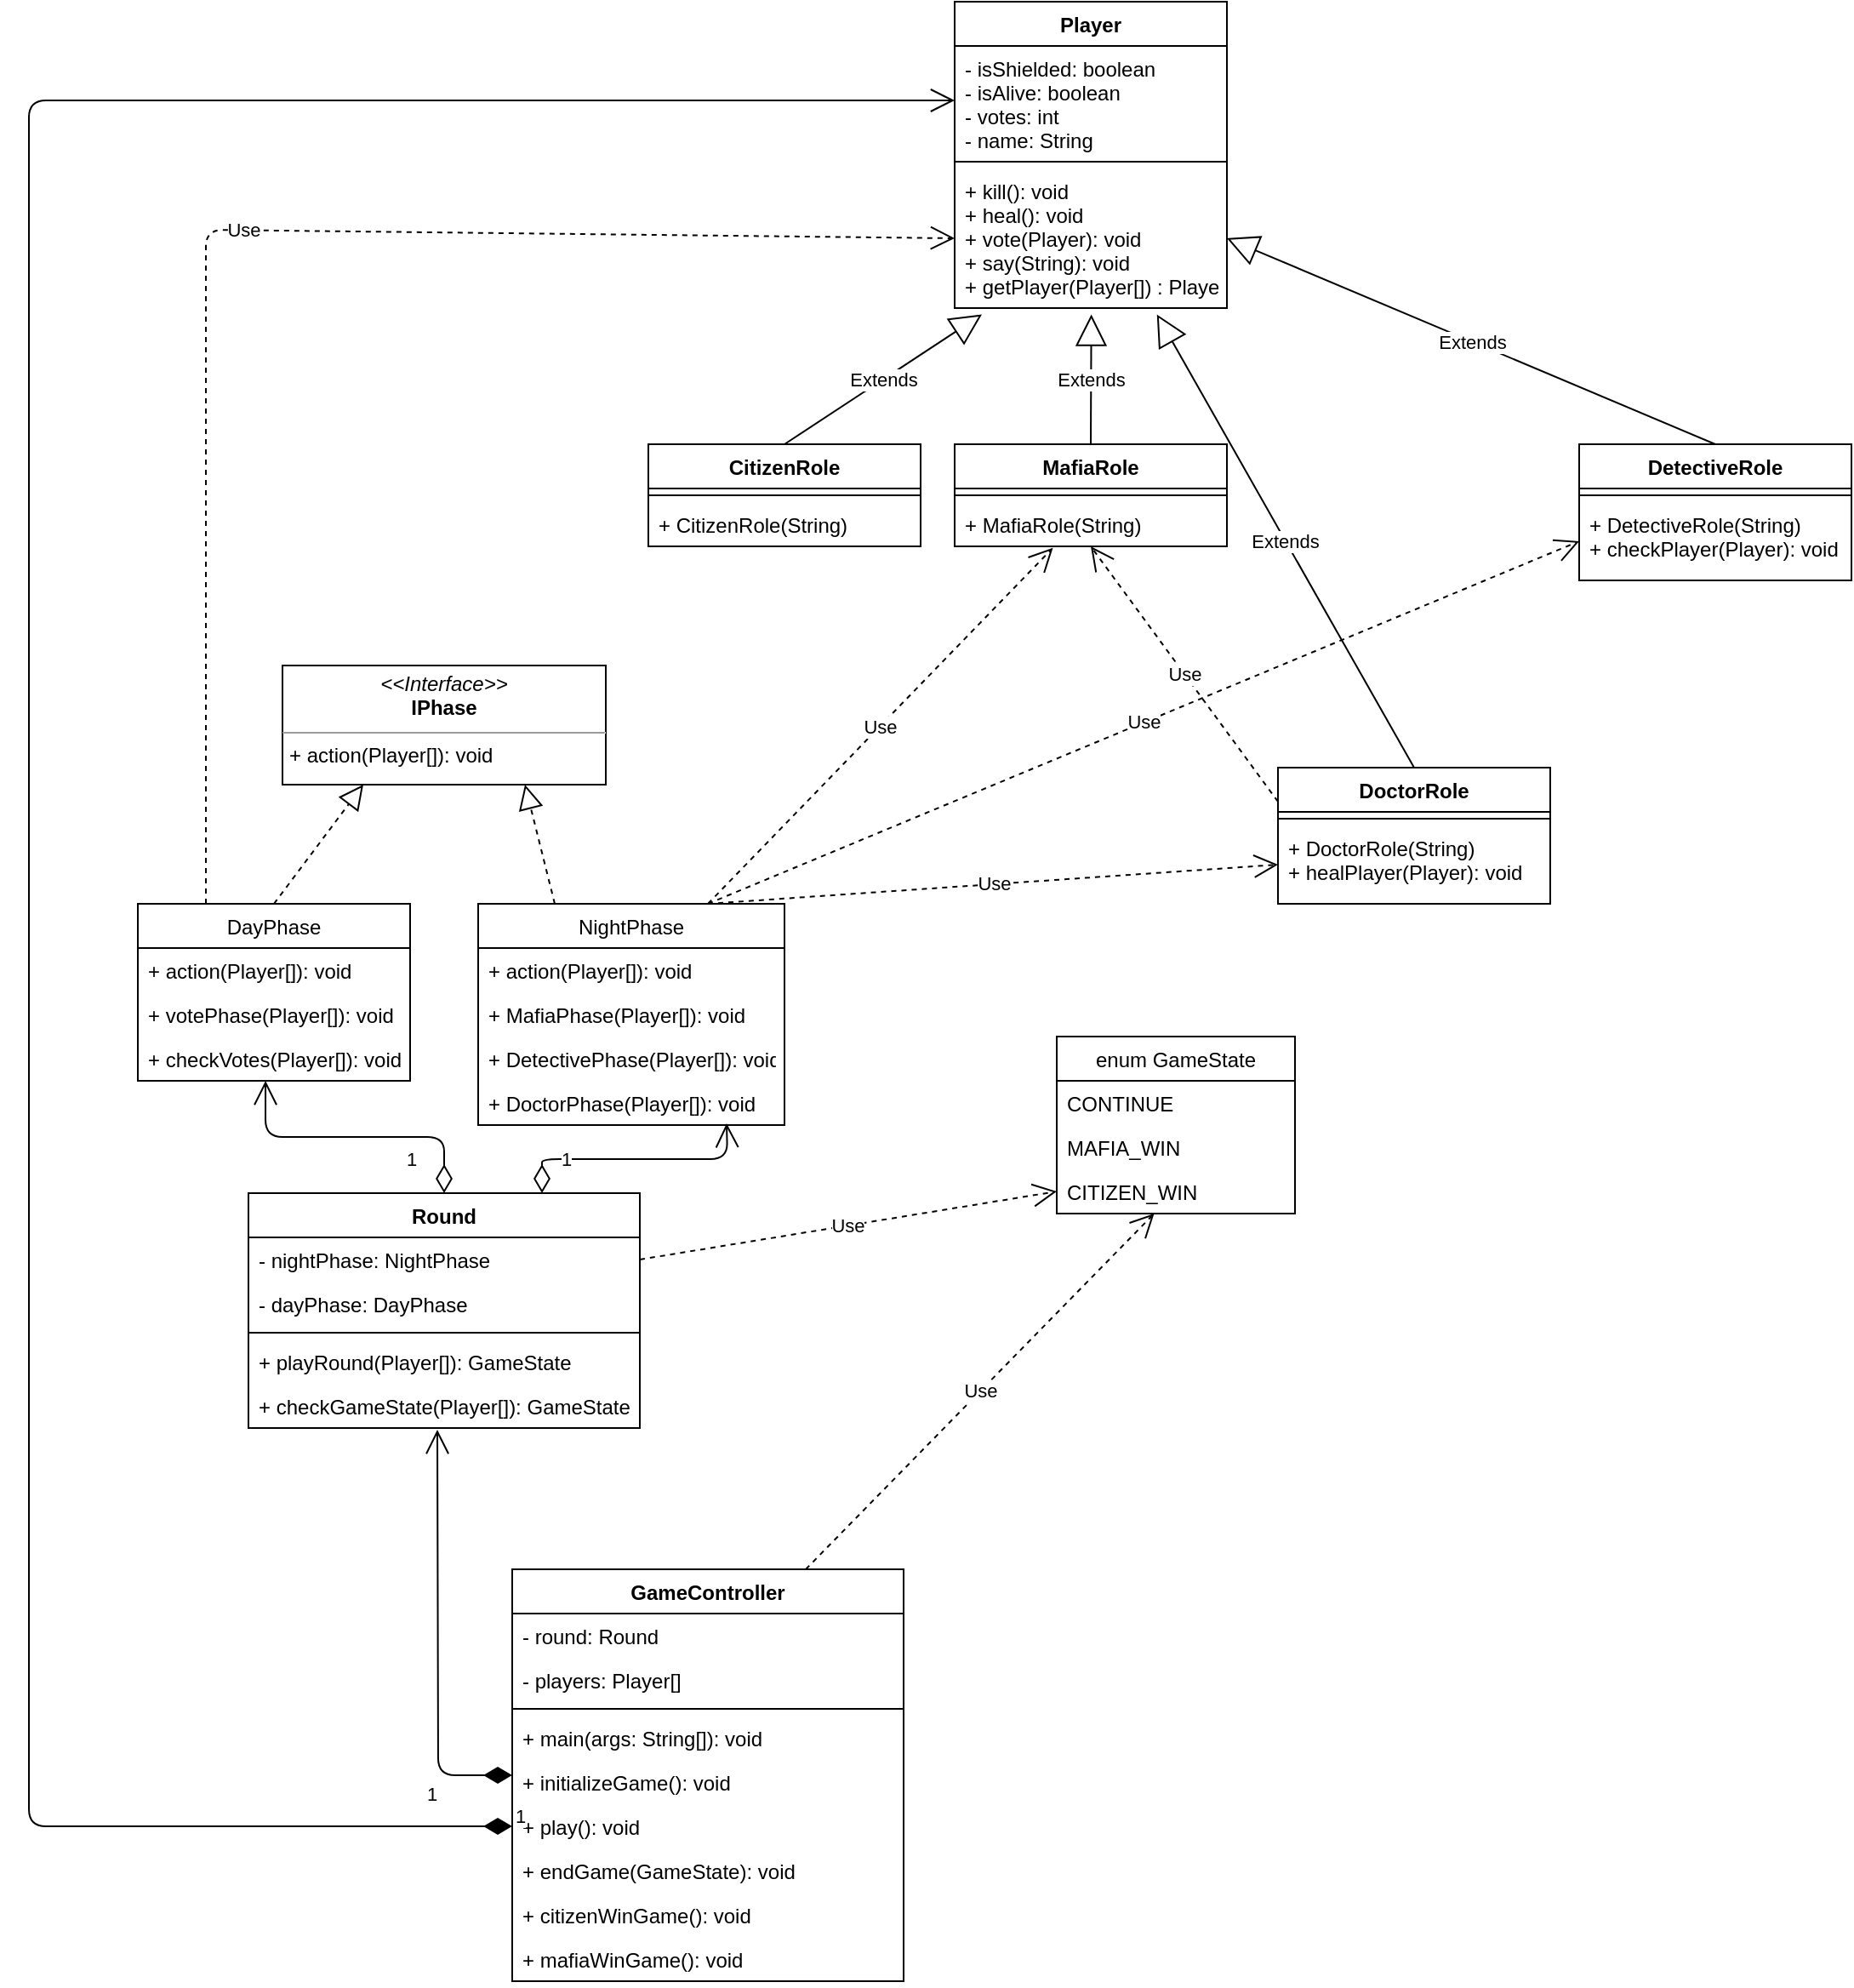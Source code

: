 <mxfile version="13.2.6" type="device"><diagram id="8DQ7ET1q6eMa0Nj4w3Ig" name="Page-1"><mxGraphModel dx="1186" dy="749" grid="1" gridSize="10" guides="1" tooltips="1" connect="1" arrows="1" fold="1" page="1" pageScale="2" pageWidth="827" pageHeight="1169" math="0" shadow="0"><root><mxCell id="0"/><mxCell id="1" parent="0"/><mxCell id="ucQZnERgNrLcYGYn3f46-20" value="Extends" style="endArrow=block;endSize=16;endFill=0;html=1;exitX=0.5;exitY=0;exitDx=0;exitDy=0;entryX=0.1;entryY=1.046;entryDx=0;entryDy=0;entryPerimeter=0;" parent="1" source="ucQZnERgNrLcYGYn3f46-14" target="ucQZnERgNrLcYGYn3f46-6" edge="1"><mxGeometry width="160" relative="1" as="geometry"><mxPoint x="794" y="991" as="sourcePoint"/><mxPoint x="844" y="791" as="targetPoint"/></mxGeometry></mxCell><mxCell id="ucQZnERgNrLcYGYn3f46-22" value="Extends" style="endArrow=block;endSize=16;endFill=0;html=1;exitX=0.5;exitY=0;exitDx=0;exitDy=0;entryX=0.502;entryY=1.046;entryDx=0;entryDy=0;entryPerimeter=0;" parent="1" source="ucQZnERgNrLcYGYn3f46-7" target="ucQZnERgNrLcYGYn3f46-6" edge="1"><mxGeometry width="160" relative="1" as="geometry"><mxPoint x="794" y="991" as="sourcePoint"/><mxPoint x="844" y="791" as="targetPoint"/></mxGeometry></mxCell><mxCell id="ucQZnERgNrLcYGYn3f46-24" value="Extends" style="endArrow=block;endSize=16;endFill=0;html=1;exitX=0.5;exitY=0;exitDx=0;exitDy=0;entryX=0.743;entryY=1.046;entryDx=0;entryDy=0;entryPerimeter=0;" parent="1" source="ucQZnERgNrLcYGYn3f46-11" target="ucQZnERgNrLcYGYn3f46-6" edge="1"><mxGeometry width="160" relative="1" as="geometry"><mxPoint x="794" y="991" as="sourcePoint"/><mxPoint x="844" y="791" as="targetPoint"/></mxGeometry></mxCell><mxCell id="ucQZnERgNrLcYGYn3f46-25" value="Extends" style="endArrow=block;endSize=16;endFill=0;html=1;exitX=0.5;exitY=0;exitDx=0;exitDy=0;entryX=1;entryY=0.5;entryDx=0;entryDy=0;" parent="1" source="ucQZnERgNrLcYGYn3f46-17" target="ucQZnERgNrLcYGYn3f46-6" edge="1"><mxGeometry width="160" relative="1" as="geometry"><mxPoint x="794" y="991" as="sourcePoint"/><mxPoint x="844" y="791" as="targetPoint"/></mxGeometry></mxCell><mxCell id="ucQZnERgNrLcYGYn3f46-30" value="&lt;p style=&quot;margin: 0px ; margin-top: 4px ; text-align: center&quot;&gt;&lt;i&gt;&amp;lt;&amp;lt;Interface&amp;gt;&amp;gt;&lt;/i&gt;&lt;br&gt;&lt;b&gt;IPhase&lt;/b&gt;&lt;/p&gt;&lt;hr size=&quot;1&quot;&gt;&lt;p style=&quot;margin: 0px ; margin-left: 4px&quot;&gt;+ action(Player[]): void&lt;/p&gt;" style="verticalAlign=top;align=left;overflow=fill;fontSize=12;fontFamily=Helvetica;html=1;" parent="1" vertex="1"><mxGeometry x="419" y="991" width="190" height="70" as="geometry"/></mxCell><mxCell id="ucQZnERgNrLcYGYn3f46-41" value="" style="endArrow=block;dashed=1;endFill=0;endSize=12;html=1;exitX=0.5;exitY=0;exitDx=0;exitDy=0;entryX=0.25;entryY=1;entryDx=0;entryDy=0;" parent="1" source="ucQZnERgNrLcYGYn3f46-31" target="ucQZnERgNrLcYGYn3f46-30" edge="1"><mxGeometry width="160" relative="1" as="geometry"><mxPoint x="434" y="1151" as="sourcePoint"/><mxPoint x="594" y="1151" as="targetPoint"/></mxGeometry></mxCell><mxCell id="ucQZnERgNrLcYGYn3f46-42" value="" style="endArrow=block;dashed=1;endFill=0;endSize=12;html=1;exitX=0.25;exitY=0;exitDx=0;exitDy=0;entryX=0.75;entryY=1;entryDx=0;entryDy=0;" parent="1" source="ucQZnERgNrLcYGYn3f46-35" target="ucQZnERgNrLcYGYn3f46-30" edge="1"><mxGeometry width="160" relative="1" as="geometry"><mxPoint x="434" y="1151" as="sourcePoint"/><mxPoint x="594" y="1151" as="targetPoint"/></mxGeometry></mxCell><mxCell id="ucQZnERgNrLcYGYn3f46-63" value="Use" style="endArrow=open;endSize=12;dashed=1;html=1;exitX=0.75;exitY=0;exitDx=0;exitDy=0;entryX=0.361;entryY=1.033;entryDx=0;entryDy=0;entryPerimeter=0;" parent="1" source="ucQZnERgNrLcYGYn3f46-35" target="ucQZnERgNrLcYGYn3f46-10" edge="1"><mxGeometry width="160" relative="1" as="geometry"><mxPoint x="714" y="1161" as="sourcePoint"/><mxPoint x="874" y="1161" as="targetPoint"/></mxGeometry></mxCell><mxCell id="ucQZnERgNrLcYGYn3f46-64" value="Use" style="endArrow=open;endSize=12;dashed=1;html=1;exitX=0.75;exitY=0;exitDx=0;exitDy=0;entryX=0;entryY=0.5;entryDx=0;entryDy=0;" parent="1" source="ucQZnERgNrLcYGYn3f46-35" target="ucQZnERgNrLcYGYn3f46-13" edge="1"><mxGeometry width="160" relative="1" as="geometry"><mxPoint x="714" y="1161" as="sourcePoint"/><mxPoint x="874" y="1161" as="targetPoint"/></mxGeometry></mxCell><mxCell id="ucQZnERgNrLcYGYn3f46-65" value="Use" style="endArrow=open;endSize=12;dashed=1;html=1;exitX=0.75;exitY=0;exitDx=0;exitDy=0;entryX=0;entryY=0.5;entryDx=0;entryDy=0;" parent="1" source="ucQZnERgNrLcYGYn3f46-35" target="ucQZnERgNrLcYGYn3f46-19" edge="1"><mxGeometry width="160" relative="1" as="geometry"><mxPoint x="714" y="1161" as="sourcePoint"/><mxPoint x="874" y="1161" as="targetPoint"/></mxGeometry></mxCell><mxCell id="ucQZnERgNrLcYGYn3f46-67" value="Use" style="endArrow=open;endSize=12;dashed=1;html=1;exitX=0.25;exitY=0;exitDx=0;exitDy=0;entryX=0;entryY=0.5;entryDx=0;entryDy=0;" parent="1" source="ucQZnERgNrLcYGYn3f46-31" target="ucQZnERgNrLcYGYn3f46-6" edge="1"><mxGeometry width="160" relative="1" as="geometry"><mxPoint x="374.0" y="1131.0" as="sourcePoint"/><mxPoint x="374" y="741" as="targetPoint"/><Array as="points"><mxPoint x="374" y="735"/></Array></mxGeometry></mxCell><mxCell id="ucQZnERgNrLcYGYn3f46-72" value="Use" style="endArrow=open;endSize=12;dashed=1;html=1;exitX=1;exitY=0.5;exitDx=0;exitDy=0;entryX=0;entryY=0.5;entryDx=0;entryDy=0;" parent="1" source="ucQZnERgNrLcYGYn3f46-48" target="ucQZnERgNrLcYGYn3f46-62" edge="1"><mxGeometry width="160" relative="1" as="geometry"><mxPoint x="654" y="1201" as="sourcePoint"/><mxPoint x="814" y="1201" as="targetPoint"/></mxGeometry></mxCell><mxCell id="ucQZnERgNrLcYGYn3f46-73" value="Use" style="endArrow=open;endSize=12;dashed=1;html=1;exitX=0.75;exitY=0;exitDx=0;exitDy=0;" parent="1" source="ucQZnERgNrLcYGYn3f46-50" target="ucQZnERgNrLcYGYn3f46-62" edge="1"><mxGeometry width="160" relative="1" as="geometry"><mxPoint x="704" y="1441" as="sourcePoint"/><mxPoint x="864" y="1441" as="targetPoint"/></mxGeometry></mxCell><mxCell id="ucQZnERgNrLcYGYn3f46-74" value="Use" style="endArrow=open;endSize=12;dashed=1;html=1;exitX=0;exitY=0.25;exitDx=0;exitDy=0;entryX=0.5;entryY=1;entryDx=0;entryDy=0;entryPerimeter=0;" parent="1" source="ucQZnERgNrLcYGYn3f46-11" target="ucQZnERgNrLcYGYn3f46-10" edge="1"><mxGeometry width="160" relative="1" as="geometry"><mxPoint x="854" y="971" as="sourcePoint"/><mxPoint x="1014" y="971" as="targetPoint"/></mxGeometry></mxCell><mxCell id="ucQZnERgNrLcYGYn3f46-3" value="Player" style="swimlane;fontStyle=1;align=center;verticalAlign=top;childLayout=stackLayout;horizontal=1;startSize=26;horizontalStack=0;resizeParent=1;resizeParentMax=0;resizeLast=0;collapsible=1;marginBottom=0;" parent="1" vertex="1"><mxGeometry x="814" y="601" width="160" height="180" as="geometry"/></mxCell><mxCell id="ucQZnERgNrLcYGYn3f46-4" value="- isShielded: boolean&#xa;- isAlive: boolean&#xa;- votes: int&#xa;- name: String" style="text;strokeColor=none;fillColor=none;align=left;verticalAlign=top;spacingLeft=4;spacingRight=4;overflow=hidden;rotatable=0;points=[[0,0.5],[1,0.5]];portConstraint=eastwest;" parent="ucQZnERgNrLcYGYn3f46-3" vertex="1"><mxGeometry y="26" width="160" height="64" as="geometry"/></mxCell><mxCell id="ucQZnERgNrLcYGYn3f46-5" value="" style="line;strokeWidth=1;fillColor=none;align=left;verticalAlign=middle;spacingTop=-1;spacingLeft=3;spacingRight=3;rotatable=0;labelPosition=right;points=[];portConstraint=eastwest;" parent="ucQZnERgNrLcYGYn3f46-3" vertex="1"><mxGeometry y="90" width="160" height="8" as="geometry"/></mxCell><mxCell id="ucQZnERgNrLcYGYn3f46-6" value="+ kill(): void&#xa;+ heal(): void&#xa;+ vote(Player): void&#xa;+ say(String): void&#xa;+ getPlayer(Player[]) : Player" style="text;strokeColor=none;fillColor=none;align=left;verticalAlign=top;spacingLeft=4;spacingRight=4;overflow=hidden;rotatable=0;points=[[0,0.5],[1,0.5]];portConstraint=eastwest;" parent="ucQZnERgNrLcYGYn3f46-3" vertex="1"><mxGeometry y="98" width="160" height="82" as="geometry"/></mxCell><mxCell id="ucQZnERgNrLcYGYn3f46-7" value="MafiaRole" style="swimlane;fontStyle=1;align=center;verticalAlign=top;childLayout=stackLayout;horizontal=1;startSize=26;horizontalStack=0;resizeParent=1;resizeParentMax=0;resizeLast=0;collapsible=1;marginBottom=0;" parent="1" vertex="1"><mxGeometry x="814" y="861" width="160" height="60" as="geometry"/></mxCell><mxCell id="ucQZnERgNrLcYGYn3f46-9" value="" style="line;strokeWidth=1;fillColor=none;align=left;verticalAlign=middle;spacingTop=-1;spacingLeft=3;spacingRight=3;rotatable=0;labelPosition=right;points=[];portConstraint=eastwest;" parent="ucQZnERgNrLcYGYn3f46-7" vertex="1"><mxGeometry y="26" width="160" height="8" as="geometry"/></mxCell><mxCell id="ucQZnERgNrLcYGYn3f46-10" value="+ MafiaRole(String)" style="text;strokeColor=none;fillColor=none;align=left;verticalAlign=top;spacingLeft=4;spacingRight=4;overflow=hidden;rotatable=0;points=[[0,0.5],[1,0.5]];portConstraint=eastwest;" parent="ucQZnERgNrLcYGYn3f46-7" vertex="1"><mxGeometry y="34" width="160" height="26" as="geometry"/></mxCell><mxCell id="ucQZnERgNrLcYGYn3f46-14" value="CitizenRole" style="swimlane;fontStyle=1;align=center;verticalAlign=top;childLayout=stackLayout;horizontal=1;startSize=26;horizontalStack=0;resizeParent=1;resizeParentMax=0;resizeLast=0;collapsible=1;marginBottom=0;" parent="1" vertex="1"><mxGeometry x="634" y="861" width="160" height="60" as="geometry"/></mxCell><mxCell id="ucQZnERgNrLcYGYn3f46-15" value="" style="line;strokeWidth=1;fillColor=none;align=left;verticalAlign=middle;spacingTop=-1;spacingLeft=3;spacingRight=3;rotatable=0;labelPosition=right;points=[];portConstraint=eastwest;" parent="ucQZnERgNrLcYGYn3f46-14" vertex="1"><mxGeometry y="26" width="160" height="8" as="geometry"/></mxCell><mxCell id="ucQZnERgNrLcYGYn3f46-16" value="+ CitizenRole(String)" style="text;strokeColor=none;fillColor=none;align=left;verticalAlign=top;spacingLeft=4;spacingRight=4;overflow=hidden;rotatable=0;points=[[0,0.5],[1,0.5]];portConstraint=eastwest;" parent="ucQZnERgNrLcYGYn3f46-14" vertex="1"><mxGeometry y="34" width="160" height="26" as="geometry"/></mxCell><mxCell id="ucQZnERgNrLcYGYn3f46-17" value="DetectiveRole" style="swimlane;fontStyle=1;align=center;verticalAlign=top;childLayout=stackLayout;horizontal=1;startSize=26;horizontalStack=0;resizeParent=1;resizeParentMax=0;resizeLast=0;collapsible=1;marginBottom=0;" parent="1" vertex="1"><mxGeometry x="1181" y="861" width="160" height="80" as="geometry"/></mxCell><mxCell id="ucQZnERgNrLcYGYn3f46-18" value="" style="line;strokeWidth=1;fillColor=none;align=left;verticalAlign=middle;spacingTop=-1;spacingLeft=3;spacingRight=3;rotatable=0;labelPosition=right;points=[];portConstraint=eastwest;" parent="ucQZnERgNrLcYGYn3f46-17" vertex="1"><mxGeometry y="26" width="160" height="8" as="geometry"/></mxCell><mxCell id="ucQZnERgNrLcYGYn3f46-19" value="+ DetectiveRole(String)&#xa;+ checkPlayer(Player): void" style="text;strokeColor=none;fillColor=none;align=left;verticalAlign=top;spacingLeft=4;spacingRight=4;overflow=hidden;rotatable=0;points=[[0,0.5],[1,0.5]];portConstraint=eastwest;" parent="ucQZnERgNrLcYGYn3f46-17" vertex="1"><mxGeometry y="34" width="160" height="46" as="geometry"/></mxCell><mxCell id="ucQZnERgNrLcYGYn3f46-31" value="DayPhase" style="swimlane;fontStyle=0;childLayout=stackLayout;horizontal=1;startSize=26;fillColor=none;horizontalStack=0;resizeParent=1;resizeParentMax=0;resizeLast=0;collapsible=1;marginBottom=0;" parent="1" vertex="1"><mxGeometry x="334" y="1131" width="160" height="104" as="geometry"/></mxCell><mxCell id="ucQZnERgNrLcYGYn3f46-33" value="+ action(Player[]): void" style="text;strokeColor=none;fillColor=none;align=left;verticalAlign=top;spacingLeft=4;spacingRight=4;overflow=hidden;rotatable=0;points=[[0,0.5],[1,0.5]];portConstraint=eastwest;" parent="ucQZnERgNrLcYGYn3f46-31" vertex="1"><mxGeometry y="26" width="160" height="26" as="geometry"/></mxCell><mxCell id="ucQZnERgNrLcYGYn3f46-32" value="+ votePhase(Player[]): void" style="text;strokeColor=none;fillColor=none;align=left;verticalAlign=top;spacingLeft=4;spacingRight=4;overflow=hidden;rotatable=0;points=[[0,0.5],[1,0.5]];portConstraint=eastwest;" parent="ucQZnERgNrLcYGYn3f46-31" vertex="1"><mxGeometry y="52" width="160" height="26" as="geometry"/></mxCell><mxCell id="ucQZnERgNrLcYGYn3f46-34" value="+ checkVotes(Player[]): void" style="text;strokeColor=none;fillColor=none;align=left;verticalAlign=top;spacingLeft=4;spacingRight=4;overflow=hidden;rotatable=0;points=[[0,0.5],[1,0.5]];portConstraint=eastwest;" parent="ucQZnERgNrLcYGYn3f46-31" vertex="1"><mxGeometry y="78" width="160" height="26" as="geometry"/></mxCell><mxCell id="ucQZnERgNrLcYGYn3f46-35" value="NightPhase" style="swimlane;fontStyle=0;childLayout=stackLayout;horizontal=1;startSize=26;fillColor=none;horizontalStack=0;resizeParent=1;resizeParentMax=0;resizeLast=0;collapsible=1;marginBottom=0;" parent="1" vertex="1"><mxGeometry x="534" y="1131" width="180" height="130" as="geometry"/></mxCell><mxCell id="ucQZnERgNrLcYGYn3f46-37" value="+ action(Player[]): void" style="text;strokeColor=none;fillColor=none;align=left;verticalAlign=top;spacingLeft=4;spacingRight=4;overflow=hidden;rotatable=0;points=[[0,0.5],[1,0.5]];portConstraint=eastwest;" parent="ucQZnERgNrLcYGYn3f46-35" vertex="1"><mxGeometry y="26" width="180" height="26" as="geometry"/></mxCell><mxCell id="ucQZnERgNrLcYGYn3f46-36" value="+ MafiaPhase(Player[]): void" style="text;strokeColor=none;fillColor=none;align=left;verticalAlign=top;spacingLeft=4;spacingRight=4;overflow=hidden;rotatable=0;points=[[0,0.5],[1,0.5]];portConstraint=eastwest;" parent="ucQZnERgNrLcYGYn3f46-35" vertex="1"><mxGeometry y="52" width="180" height="26" as="geometry"/></mxCell><mxCell id="ucQZnERgNrLcYGYn3f46-40" value="+ DetectivePhase(Player[]): void" style="text;strokeColor=none;fillColor=none;align=left;verticalAlign=top;spacingLeft=4;spacingRight=4;overflow=hidden;rotatable=0;points=[[0,0.5],[1,0.5]];portConstraint=eastwest;" parent="ucQZnERgNrLcYGYn3f46-35" vertex="1"><mxGeometry y="78" width="180" height="26" as="geometry"/></mxCell><mxCell id="ucQZnERgNrLcYGYn3f46-38" value="+ DoctorPhase(Player[]): void" style="text;strokeColor=none;fillColor=none;align=left;verticalAlign=top;spacingLeft=4;spacingRight=4;overflow=hidden;rotatable=0;points=[[0,0.5],[1,0.5]];portConstraint=eastwest;" parent="ucQZnERgNrLcYGYn3f46-35" vertex="1"><mxGeometry y="104" width="180" height="26" as="geometry"/></mxCell><mxCell id="ucQZnERgNrLcYGYn3f46-50" value="GameController" style="swimlane;fontStyle=1;align=center;verticalAlign=top;childLayout=stackLayout;horizontal=1;startSize=26;horizontalStack=0;resizeParent=1;resizeParentMax=0;resizeLast=0;collapsible=1;marginBottom=0;" parent="1" vertex="1"><mxGeometry x="554" y="1522" width="230" height="242" as="geometry"/></mxCell><mxCell id="ucQZnERgNrLcYGYn3f46-51" value="- round: Round&#xa;" style="text;strokeColor=none;fillColor=none;align=left;verticalAlign=top;spacingLeft=4;spacingRight=4;overflow=hidden;rotatable=0;points=[[0,0.5],[1,0.5]];portConstraint=eastwest;" parent="ucQZnERgNrLcYGYn3f46-50" vertex="1"><mxGeometry y="26" width="230" height="26" as="geometry"/></mxCell><mxCell id="ucQZnERgNrLcYGYn3f46-52" value="- players: Player[]&#xa;" style="text;strokeColor=none;fillColor=none;align=left;verticalAlign=top;spacingLeft=4;spacingRight=4;overflow=hidden;rotatable=0;points=[[0,0.5],[1,0.5]];portConstraint=eastwest;" parent="ucQZnERgNrLcYGYn3f46-50" vertex="1"><mxGeometry y="52" width="230" height="26" as="geometry"/></mxCell><mxCell id="ucQZnERgNrLcYGYn3f46-53" value="" style="line;strokeWidth=1;fillColor=none;align=left;verticalAlign=middle;spacingTop=-1;spacingLeft=3;spacingRight=3;rotatable=0;labelPosition=right;points=[];portConstraint=eastwest;" parent="ucQZnERgNrLcYGYn3f46-50" vertex="1"><mxGeometry y="78" width="230" height="8" as="geometry"/></mxCell><mxCell id="C9PdZMZGOJHwPOt5FyM4-1" value="+ main(args: String[]): void" style="text;strokeColor=none;fillColor=none;align=left;verticalAlign=top;spacingLeft=4;spacingRight=4;overflow=hidden;rotatable=0;points=[[0,0.5],[1,0.5]];portConstraint=eastwest;" parent="ucQZnERgNrLcYGYn3f46-50" vertex="1"><mxGeometry y="86" width="230" height="26" as="geometry"/></mxCell><mxCell id="ucQZnERgNrLcYGYn3f46-54" value="+ initializeGame(): void" style="text;strokeColor=none;fillColor=none;align=left;verticalAlign=top;spacingLeft=4;spacingRight=4;overflow=hidden;rotatable=0;points=[[0,0.5],[1,0.5]];portConstraint=eastwest;" parent="ucQZnERgNrLcYGYn3f46-50" vertex="1"><mxGeometry y="112" width="230" height="26" as="geometry"/></mxCell><mxCell id="ucQZnERgNrLcYGYn3f46-56" value="+ play(): void" style="text;strokeColor=none;fillColor=none;align=left;verticalAlign=top;spacingLeft=4;spacingRight=4;overflow=hidden;rotatable=0;points=[[0,0.5],[1,0.5]];portConstraint=eastwest;" parent="ucQZnERgNrLcYGYn3f46-50" vertex="1"><mxGeometry y="138" width="230" height="26" as="geometry"/></mxCell><mxCell id="ucQZnERgNrLcYGYn3f46-57" value="+ endGame(GameState): void" style="text;strokeColor=none;fillColor=none;align=left;verticalAlign=top;spacingLeft=4;spacingRight=4;overflow=hidden;rotatable=0;points=[[0,0.5],[1,0.5]];portConstraint=eastwest;" parent="ucQZnERgNrLcYGYn3f46-50" vertex="1"><mxGeometry y="164" width="230" height="26" as="geometry"/></mxCell><mxCell id="ucQZnERgNrLcYGYn3f46-55" value="+ citizenWinGame(): void" style="text;strokeColor=none;fillColor=none;align=left;verticalAlign=top;spacingLeft=4;spacingRight=4;overflow=hidden;rotatable=0;points=[[0,0.5],[1,0.5]];portConstraint=eastwest;" parent="ucQZnERgNrLcYGYn3f46-50" vertex="1"><mxGeometry y="190" width="230" height="26" as="geometry"/></mxCell><mxCell id="ucQZnERgNrLcYGYn3f46-58" value="+ mafiaWinGame(): void" style="text;strokeColor=none;fillColor=none;align=left;verticalAlign=top;spacingLeft=4;spacingRight=4;overflow=hidden;rotatable=0;points=[[0,0.5],[1,0.5]];portConstraint=eastwest;" parent="ucQZnERgNrLcYGYn3f46-50" vertex="1"><mxGeometry y="216" width="230" height="26" as="geometry"/></mxCell><mxCell id="ucQZnERgNrLcYGYn3f46-59" value="enum GameState" style="swimlane;fontStyle=0;childLayout=stackLayout;horizontal=1;startSize=26;fillColor=none;horizontalStack=0;resizeParent=1;resizeParentMax=0;resizeLast=0;collapsible=1;marginBottom=0;" parent="1" vertex="1"><mxGeometry x="874" y="1209" width="140" height="104" as="geometry"/></mxCell><mxCell id="ucQZnERgNrLcYGYn3f46-60" value="CONTINUE" style="text;strokeColor=none;fillColor=none;align=left;verticalAlign=top;spacingLeft=4;spacingRight=4;overflow=hidden;rotatable=0;points=[[0,0.5],[1,0.5]];portConstraint=eastwest;" parent="ucQZnERgNrLcYGYn3f46-59" vertex="1"><mxGeometry y="26" width="140" height="26" as="geometry"/></mxCell><mxCell id="ucQZnERgNrLcYGYn3f46-61" value="MAFIA_WIN" style="text;strokeColor=none;fillColor=none;align=left;verticalAlign=top;spacingLeft=4;spacingRight=4;overflow=hidden;rotatable=0;points=[[0,0.5],[1,0.5]];portConstraint=eastwest;" parent="ucQZnERgNrLcYGYn3f46-59" vertex="1"><mxGeometry y="52" width="140" height="26" as="geometry"/></mxCell><mxCell id="ucQZnERgNrLcYGYn3f46-62" value="CITIZEN_WIN" style="text;strokeColor=none;fillColor=none;align=left;verticalAlign=top;spacingLeft=4;spacingRight=4;overflow=hidden;rotatable=0;points=[[0,0.5],[1,0.5]];portConstraint=eastwest;" parent="ucQZnERgNrLcYGYn3f46-59" vertex="1"><mxGeometry y="78" width="140" height="26" as="geometry"/></mxCell><mxCell id="ucQZnERgNrLcYGYn3f46-43" value="Round" style="swimlane;fontStyle=1;align=center;verticalAlign=top;childLayout=stackLayout;horizontal=1;startSize=26;horizontalStack=0;resizeParent=1;resizeParentMax=0;resizeLast=0;collapsible=1;marginBottom=0;" parent="1" vertex="1"><mxGeometry x="399" y="1301" width="230" height="138" as="geometry"/></mxCell><mxCell id="ucQZnERgNrLcYGYn3f46-48" value="- nightPhase: NightPhase&#xa;" style="text;strokeColor=none;fillColor=none;align=left;verticalAlign=top;spacingLeft=4;spacingRight=4;overflow=hidden;rotatable=0;points=[[0,0.5],[1,0.5]];portConstraint=eastwest;" parent="ucQZnERgNrLcYGYn3f46-43" vertex="1"><mxGeometry y="26" width="230" height="26" as="geometry"/></mxCell><mxCell id="ucQZnERgNrLcYGYn3f46-44" value="- dayPhase: DayPhase&#xa;" style="text;strokeColor=none;fillColor=none;align=left;verticalAlign=top;spacingLeft=4;spacingRight=4;overflow=hidden;rotatable=0;points=[[0,0.5],[1,0.5]];portConstraint=eastwest;" parent="ucQZnERgNrLcYGYn3f46-43" vertex="1"><mxGeometry y="52" width="230" height="26" as="geometry"/></mxCell><mxCell id="ucQZnERgNrLcYGYn3f46-45" value="" style="line;strokeWidth=1;fillColor=none;align=left;verticalAlign=middle;spacingTop=-1;spacingLeft=3;spacingRight=3;rotatable=0;labelPosition=right;points=[];portConstraint=eastwest;" parent="ucQZnERgNrLcYGYn3f46-43" vertex="1"><mxGeometry y="78" width="230" height="8" as="geometry"/></mxCell><mxCell id="ucQZnERgNrLcYGYn3f46-49" value="+ playRound(Player[]): GameState" style="text;strokeColor=none;fillColor=none;align=left;verticalAlign=top;spacingLeft=4;spacingRight=4;overflow=hidden;rotatable=0;points=[[0,0.5],[1,0.5]];portConstraint=eastwest;" parent="ucQZnERgNrLcYGYn3f46-43" vertex="1"><mxGeometry y="86" width="230" height="26" as="geometry"/></mxCell><mxCell id="ucQZnERgNrLcYGYn3f46-46" value="+ checkGameState(Player[]): GameState" style="text;strokeColor=none;fillColor=none;align=left;verticalAlign=top;spacingLeft=4;spacingRight=4;overflow=hidden;rotatable=0;points=[[0,0.5],[1,0.5]];portConstraint=eastwest;" parent="ucQZnERgNrLcYGYn3f46-43" vertex="1"><mxGeometry y="112" width="230" height="26" as="geometry"/></mxCell><mxCell id="ucQZnERgNrLcYGYn3f46-11" value="DoctorRole" style="swimlane;fontStyle=1;align=center;verticalAlign=top;childLayout=stackLayout;horizontal=1;startSize=26;horizontalStack=0;resizeParent=1;resizeParentMax=0;resizeLast=0;collapsible=1;marginBottom=0;" parent="1" vertex="1"><mxGeometry x="1004" y="1051" width="160" height="80" as="geometry"/></mxCell><mxCell id="ucQZnERgNrLcYGYn3f46-12" value="" style="line;strokeWidth=1;fillColor=none;align=left;verticalAlign=middle;spacingTop=-1;spacingLeft=3;spacingRight=3;rotatable=0;labelPosition=right;points=[];portConstraint=eastwest;" parent="ucQZnERgNrLcYGYn3f46-11" vertex="1"><mxGeometry y="26" width="160" height="8" as="geometry"/></mxCell><mxCell id="ucQZnERgNrLcYGYn3f46-13" value="+ DoctorRole(String)&#xa;+ healPlayer(Player): void" style="text;strokeColor=none;fillColor=none;align=left;verticalAlign=top;spacingLeft=4;spacingRight=4;overflow=hidden;rotatable=0;points=[[0,0.5],[1,0.5]];portConstraint=eastwest;" parent="ucQZnERgNrLcYGYn3f46-11" vertex="1"><mxGeometry y="34" width="160" height="46" as="geometry"/></mxCell><mxCell id="iEXBNSeh-QoiHV5ruNB3-6" value="1" style="endArrow=open;html=1;endSize=12;startArrow=diamondThin;startSize=14;startFill=1;edgeStyle=orthogonalEdgeStyle;align=left;verticalAlign=bottom;" parent="1" edge="1" source="ucQZnERgNrLcYGYn3f46-50"><mxGeometry x="-0.657" y="10" relative="1" as="geometry"><mxPoint x="580" y="1300" as="sourcePoint"/><mxPoint x="510" y="1440" as="targetPoint"/><mxPoint x="-10" y="10" as="offset"/></mxGeometry></mxCell><mxCell id="cuYNRmM-DlBglC9JAXCi-1" value="1" style="endArrow=open;html=1;endSize=12;startArrow=diamondThin;startSize=14;startFill=1;edgeStyle=orthogonalEdgeStyle;align=left;verticalAlign=bottom;exitX=0;exitY=0.5;exitDx=0;exitDy=0;entryX=0;entryY=0.5;entryDx=0;entryDy=0;" edge="1" parent="1" source="ucQZnERgNrLcYGYn3f46-56" target="ucQZnERgNrLcYGYn3f46-4"><mxGeometry x="-1" y="3" relative="1" as="geometry"><mxPoint x="550" y="1670" as="sourcePoint"/><mxPoint x="250" y="670" as="targetPoint"/><Array as="points"><mxPoint x="270" y="1673"/><mxPoint x="270" y="659"/></Array></mxGeometry></mxCell><mxCell id="cuYNRmM-DlBglC9JAXCi-3" value="1" style="endArrow=open;html=1;endSize=12;startArrow=diamondThin;startSize=14;startFill=0;edgeStyle=orthogonalEdgeStyle;align=left;verticalAlign=bottom;entryX=0.469;entryY=1;entryDx=0;entryDy=0;entryPerimeter=0;" edge="1" parent="1" source="ucQZnERgNrLcYGYn3f46-43" target="ucQZnERgNrLcYGYn3f46-34"><mxGeometry x="-0.333" y="22" relative="1" as="geometry"><mxPoint x="340" y="1270" as="sourcePoint"/><mxPoint x="500" y="1270" as="targetPoint"/><mxPoint as="offset"/></mxGeometry></mxCell><mxCell id="cuYNRmM-DlBglC9JAXCi-4" value="1" style="endArrow=open;html=1;endSize=12;startArrow=diamondThin;startSize=14;startFill=0;edgeStyle=orthogonalEdgeStyle;align=left;verticalAlign=bottom;exitX=0.75;exitY=0;exitDx=0;exitDy=0;" edge="1" parent="1" source="ucQZnERgNrLcYGYn3f46-43"><mxGeometry x="-0.853" y="-8" relative="1" as="geometry"><mxPoint x="520" y="1260" as="sourcePoint"/><mxPoint x="680" y="1260" as="targetPoint"/><mxPoint x="1" as="offset"/></mxGeometry></mxCell></root></mxGraphModel></diagram></mxfile>
